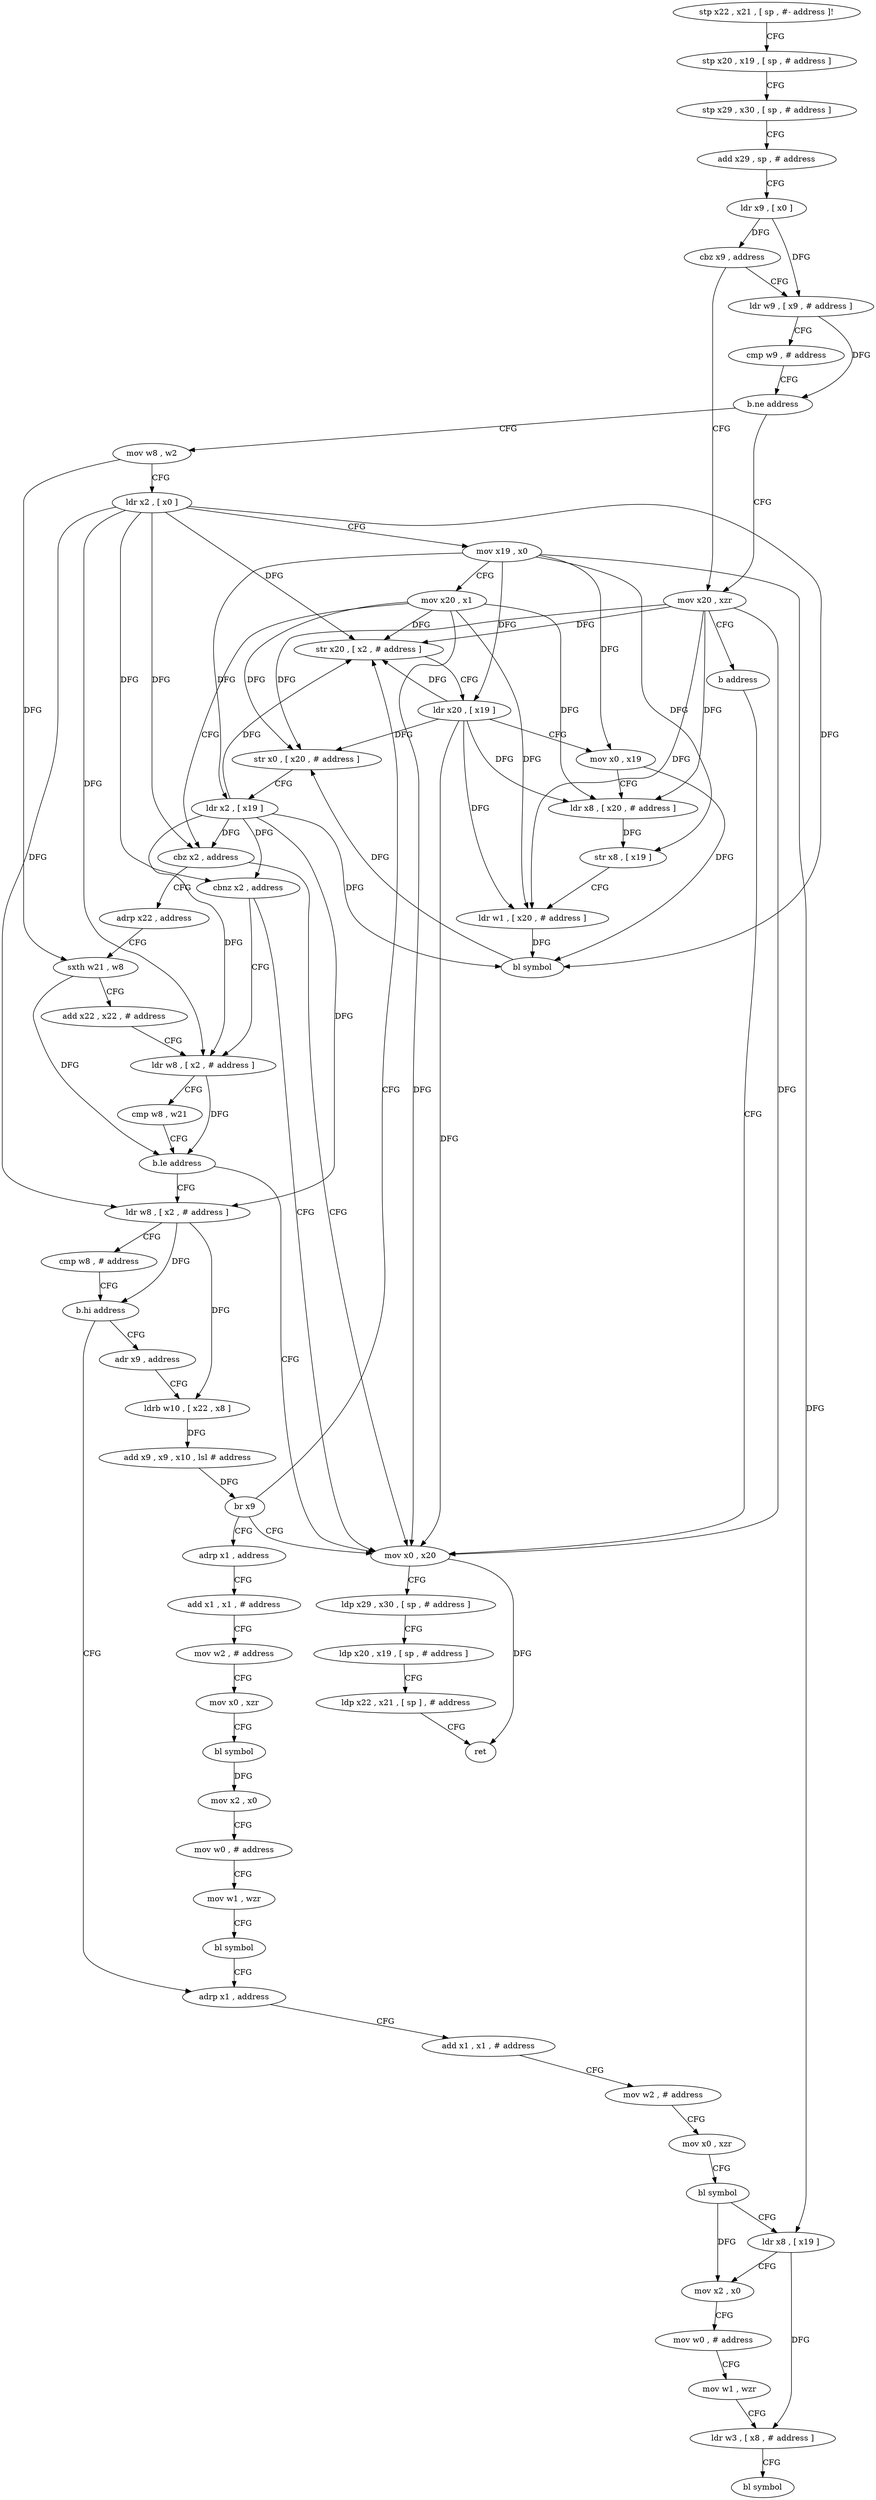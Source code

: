digraph "func" {
"4226052" [label = "stp x22 , x21 , [ sp , #- address ]!" ]
"4226056" [label = "stp x20 , x19 , [ sp , # address ]" ]
"4226060" [label = "stp x29 , x30 , [ sp , # address ]" ]
"4226064" [label = "add x29 , sp , # address" ]
"4226068" [label = "ldr x9 , [ x0 ]" ]
"4226072" [label = "cbz x9 , address" ]
"4226088" [label = "mov x20 , xzr" ]
"4226076" [label = "ldr w9 , [ x9 , # address ]" ]
"4226092" [label = "b address" ]
"4226208" [label = "mov x0 , x20" ]
"4226080" [label = "cmp w9 , # address" ]
"4226084" [label = "b.ne address" ]
"4226096" [label = "mov w8 , w2" ]
"4226212" [label = "ldp x29 , x30 , [ sp , # address ]" ]
"4226216" [label = "ldp x20 , x19 , [ sp , # address ]" ]
"4226220" [label = "ldp x22 , x21 , [ sp ] , # address" ]
"4226224" [label = "ret" ]
"4226100" [label = "ldr x2 , [ x0 ]" ]
"4226104" [label = "mov x19 , x0" ]
"4226108" [label = "mov x20 , x1" ]
"4226112" [label = "cbz x2 , address" ]
"4226116" [label = "adrp x22 , address" ]
"4226120" [label = "sxth w21 , w8" ]
"4226124" [label = "add x22 , x22 , # address" ]
"4226128" [label = "ldr w8 , [ x2 , # address ]" ]
"4226140" [label = "ldr w8 , [ x2 , # address ]" ]
"4226144" [label = "cmp w8 , # address" ]
"4226148" [label = "b.hi address" ]
"4226264" [label = "adrp x1 , address" ]
"4226152" [label = "adr x9 , address" ]
"4226268" [label = "add x1 , x1 , # address" ]
"4226272" [label = "mov w2 , # address" ]
"4226276" [label = "mov x0 , xzr" ]
"4226280" [label = "bl symbol" ]
"4226284" [label = "ldr x8 , [ x19 ]" ]
"4226288" [label = "mov x2 , x0" ]
"4226292" [label = "mov w0 , # address" ]
"4226296" [label = "mov w1 , wzr" ]
"4226300" [label = "ldr w3 , [ x8 , # address ]" ]
"4226304" [label = "bl symbol" ]
"4226156" [label = "ldrb w10 , [ x22 , x8 ]" ]
"4226160" [label = "add x9 , x9 , x10 , lsl # address" ]
"4226164" [label = "br x9" ]
"4226168" [label = "str x20 , [ x2 , # address ]" ]
"4226228" [label = "adrp x1 , address" ]
"4226172" [label = "ldr x20 , [ x19 ]" ]
"4226176" [label = "mov x0 , x19" ]
"4226180" [label = "ldr x8 , [ x20 , # address ]" ]
"4226184" [label = "str x8 , [ x19 ]" ]
"4226188" [label = "ldr w1 , [ x20 , # address ]" ]
"4226192" [label = "bl symbol" ]
"4226196" [label = "str x0 , [ x20 , # address ]" ]
"4226200" [label = "ldr x2 , [ x19 ]" ]
"4226204" [label = "cbnz x2 , address" ]
"4226232" [label = "add x1 , x1 , # address" ]
"4226236" [label = "mov w2 , # address" ]
"4226240" [label = "mov x0 , xzr" ]
"4226244" [label = "bl symbol" ]
"4226248" [label = "mov x2 , x0" ]
"4226252" [label = "mov w0 , # address" ]
"4226256" [label = "mov w1 , wzr" ]
"4226260" [label = "bl symbol" ]
"4226132" [label = "cmp w8 , w21" ]
"4226136" [label = "b.le address" ]
"4226052" -> "4226056" [ label = "CFG" ]
"4226056" -> "4226060" [ label = "CFG" ]
"4226060" -> "4226064" [ label = "CFG" ]
"4226064" -> "4226068" [ label = "CFG" ]
"4226068" -> "4226072" [ label = "DFG" ]
"4226068" -> "4226076" [ label = "DFG" ]
"4226072" -> "4226088" [ label = "CFG" ]
"4226072" -> "4226076" [ label = "CFG" ]
"4226088" -> "4226092" [ label = "CFG" ]
"4226088" -> "4226208" [ label = "DFG" ]
"4226088" -> "4226168" [ label = "DFG" ]
"4226088" -> "4226180" [ label = "DFG" ]
"4226088" -> "4226188" [ label = "DFG" ]
"4226088" -> "4226196" [ label = "DFG" ]
"4226076" -> "4226080" [ label = "CFG" ]
"4226076" -> "4226084" [ label = "DFG" ]
"4226092" -> "4226208" [ label = "CFG" ]
"4226208" -> "4226212" [ label = "CFG" ]
"4226208" -> "4226224" [ label = "DFG" ]
"4226080" -> "4226084" [ label = "CFG" ]
"4226084" -> "4226096" [ label = "CFG" ]
"4226084" -> "4226088" [ label = "CFG" ]
"4226096" -> "4226100" [ label = "CFG" ]
"4226096" -> "4226120" [ label = "DFG" ]
"4226212" -> "4226216" [ label = "CFG" ]
"4226216" -> "4226220" [ label = "CFG" ]
"4226220" -> "4226224" [ label = "CFG" ]
"4226100" -> "4226104" [ label = "CFG" ]
"4226100" -> "4226112" [ label = "DFG" ]
"4226100" -> "4226128" [ label = "DFG" ]
"4226100" -> "4226140" [ label = "DFG" ]
"4226100" -> "4226168" [ label = "DFG" ]
"4226100" -> "4226192" [ label = "DFG" ]
"4226100" -> "4226204" [ label = "DFG" ]
"4226104" -> "4226108" [ label = "CFG" ]
"4226104" -> "4226284" [ label = "DFG" ]
"4226104" -> "4226172" [ label = "DFG" ]
"4226104" -> "4226176" [ label = "DFG" ]
"4226104" -> "4226184" [ label = "DFG" ]
"4226104" -> "4226200" [ label = "DFG" ]
"4226108" -> "4226112" [ label = "CFG" ]
"4226108" -> "4226208" [ label = "DFG" ]
"4226108" -> "4226168" [ label = "DFG" ]
"4226108" -> "4226180" [ label = "DFG" ]
"4226108" -> "4226188" [ label = "DFG" ]
"4226108" -> "4226196" [ label = "DFG" ]
"4226112" -> "4226208" [ label = "CFG" ]
"4226112" -> "4226116" [ label = "CFG" ]
"4226116" -> "4226120" [ label = "CFG" ]
"4226120" -> "4226124" [ label = "CFG" ]
"4226120" -> "4226136" [ label = "DFG" ]
"4226124" -> "4226128" [ label = "CFG" ]
"4226128" -> "4226132" [ label = "CFG" ]
"4226128" -> "4226136" [ label = "DFG" ]
"4226140" -> "4226144" [ label = "CFG" ]
"4226140" -> "4226148" [ label = "DFG" ]
"4226140" -> "4226156" [ label = "DFG" ]
"4226144" -> "4226148" [ label = "CFG" ]
"4226148" -> "4226264" [ label = "CFG" ]
"4226148" -> "4226152" [ label = "CFG" ]
"4226264" -> "4226268" [ label = "CFG" ]
"4226152" -> "4226156" [ label = "CFG" ]
"4226268" -> "4226272" [ label = "CFG" ]
"4226272" -> "4226276" [ label = "CFG" ]
"4226276" -> "4226280" [ label = "CFG" ]
"4226280" -> "4226284" [ label = "CFG" ]
"4226280" -> "4226288" [ label = "DFG" ]
"4226284" -> "4226288" [ label = "CFG" ]
"4226284" -> "4226300" [ label = "DFG" ]
"4226288" -> "4226292" [ label = "CFG" ]
"4226292" -> "4226296" [ label = "CFG" ]
"4226296" -> "4226300" [ label = "CFG" ]
"4226300" -> "4226304" [ label = "CFG" ]
"4226156" -> "4226160" [ label = "DFG" ]
"4226160" -> "4226164" [ label = "DFG" ]
"4226164" -> "4226168" [ label = "CFG" ]
"4226164" -> "4226208" [ label = "CFG" ]
"4226164" -> "4226228" [ label = "CFG" ]
"4226168" -> "4226172" [ label = "CFG" ]
"4226228" -> "4226232" [ label = "CFG" ]
"4226172" -> "4226176" [ label = "CFG" ]
"4226172" -> "4226208" [ label = "DFG" ]
"4226172" -> "4226168" [ label = "DFG" ]
"4226172" -> "4226180" [ label = "DFG" ]
"4226172" -> "4226188" [ label = "DFG" ]
"4226172" -> "4226196" [ label = "DFG" ]
"4226176" -> "4226180" [ label = "CFG" ]
"4226176" -> "4226192" [ label = "DFG" ]
"4226180" -> "4226184" [ label = "DFG" ]
"4226184" -> "4226188" [ label = "CFG" ]
"4226188" -> "4226192" [ label = "DFG" ]
"4226192" -> "4226196" [ label = "DFG" ]
"4226196" -> "4226200" [ label = "CFG" ]
"4226200" -> "4226204" [ label = "DFG" ]
"4226200" -> "4226112" [ label = "DFG" ]
"4226200" -> "4226128" [ label = "DFG" ]
"4226200" -> "4226140" [ label = "DFG" ]
"4226200" -> "4226192" [ label = "DFG" ]
"4226200" -> "4226168" [ label = "DFG" ]
"4226204" -> "4226128" [ label = "CFG" ]
"4226204" -> "4226208" [ label = "CFG" ]
"4226232" -> "4226236" [ label = "CFG" ]
"4226236" -> "4226240" [ label = "CFG" ]
"4226240" -> "4226244" [ label = "CFG" ]
"4226244" -> "4226248" [ label = "DFG" ]
"4226248" -> "4226252" [ label = "CFG" ]
"4226252" -> "4226256" [ label = "CFG" ]
"4226256" -> "4226260" [ label = "CFG" ]
"4226260" -> "4226264" [ label = "CFG" ]
"4226132" -> "4226136" [ label = "CFG" ]
"4226136" -> "4226208" [ label = "CFG" ]
"4226136" -> "4226140" [ label = "CFG" ]
}
